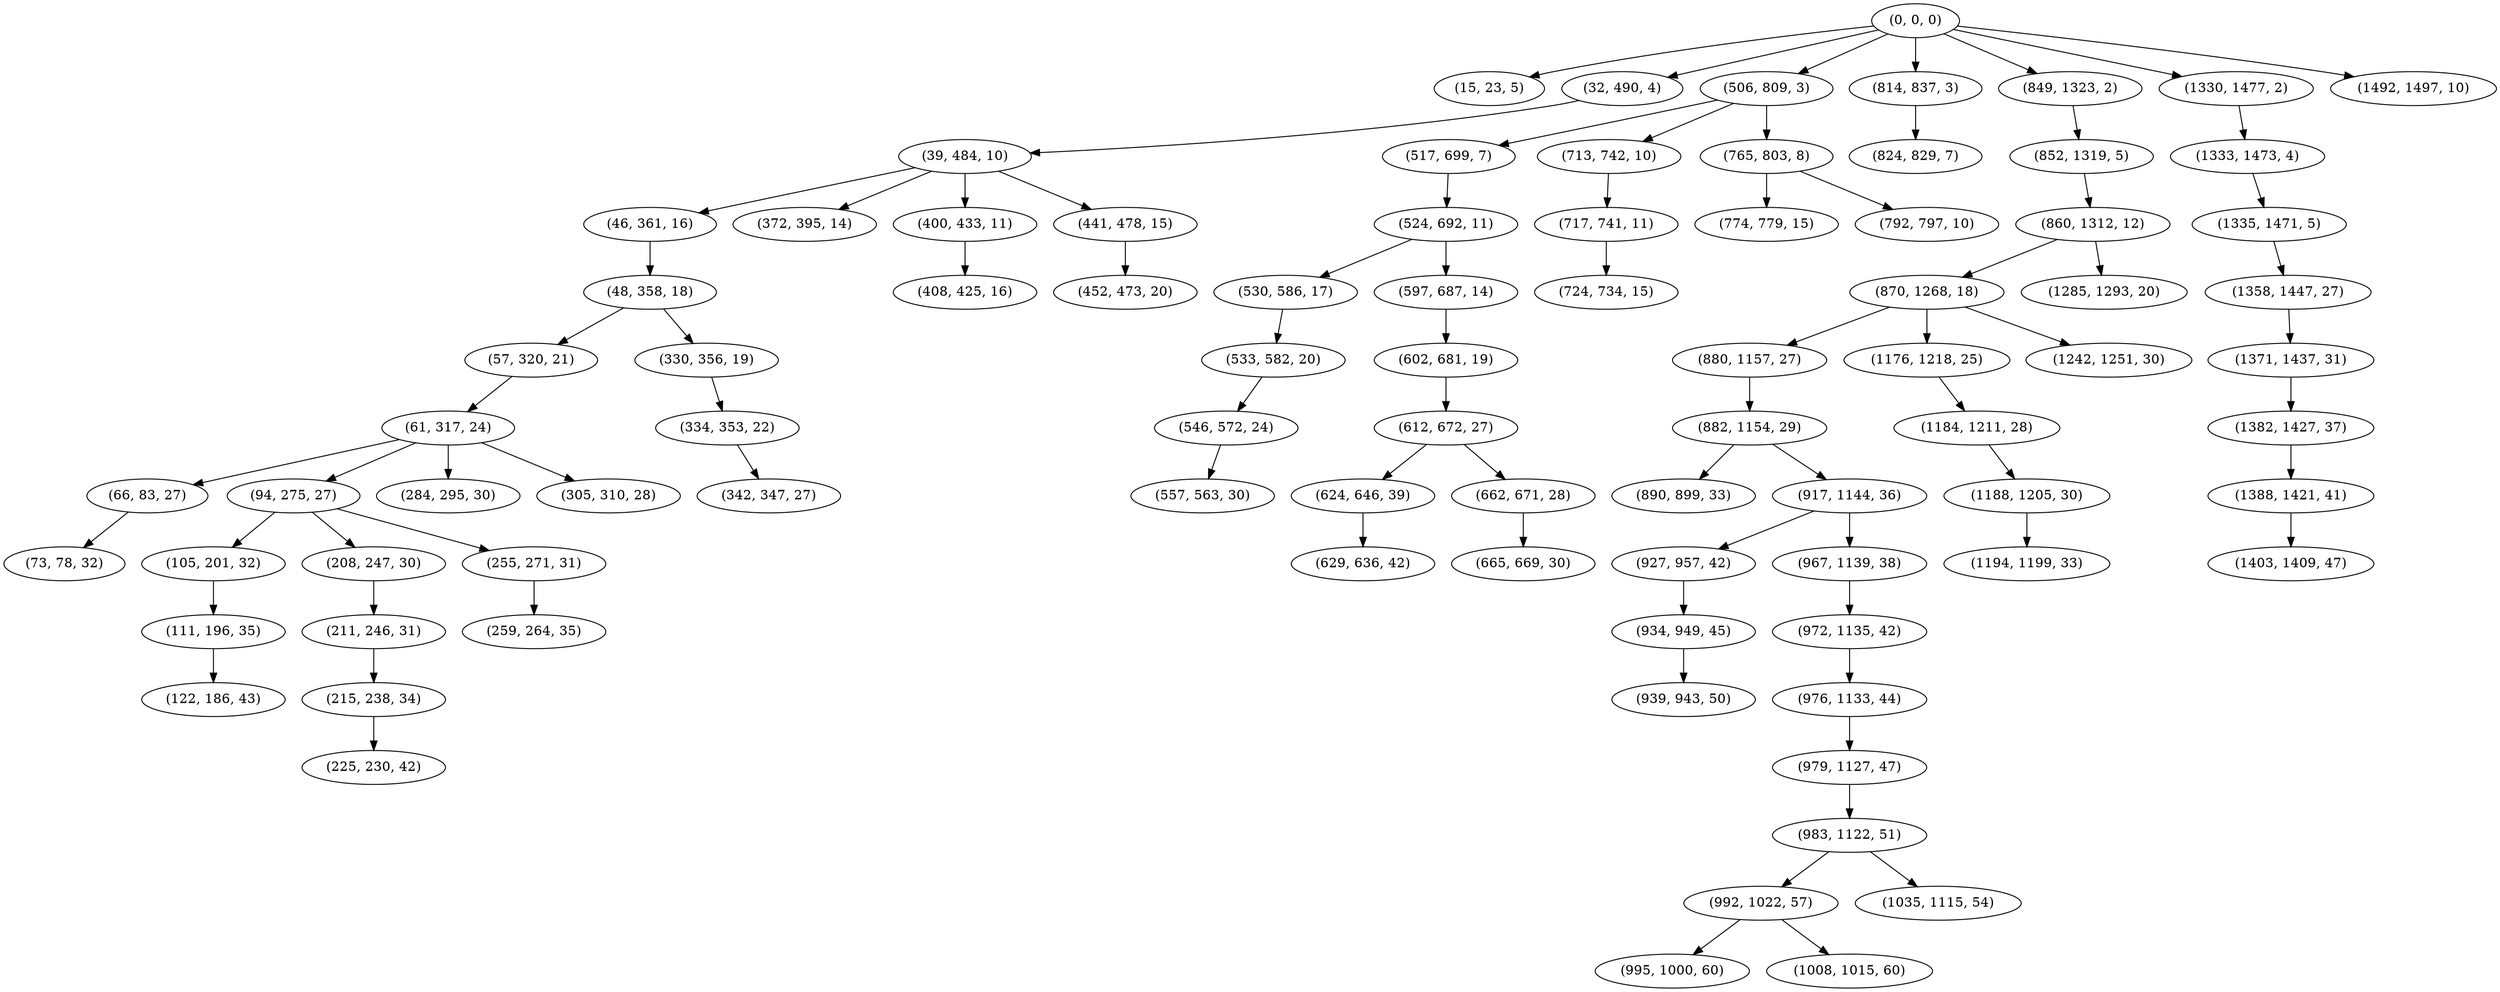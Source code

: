 digraph tree {
    "(0, 0, 0)";
    "(15, 23, 5)";
    "(32, 490, 4)";
    "(39, 484, 10)";
    "(46, 361, 16)";
    "(48, 358, 18)";
    "(57, 320, 21)";
    "(61, 317, 24)";
    "(66, 83, 27)";
    "(73, 78, 32)";
    "(94, 275, 27)";
    "(105, 201, 32)";
    "(111, 196, 35)";
    "(122, 186, 43)";
    "(208, 247, 30)";
    "(211, 246, 31)";
    "(215, 238, 34)";
    "(225, 230, 42)";
    "(255, 271, 31)";
    "(259, 264, 35)";
    "(284, 295, 30)";
    "(305, 310, 28)";
    "(330, 356, 19)";
    "(334, 353, 22)";
    "(342, 347, 27)";
    "(372, 395, 14)";
    "(400, 433, 11)";
    "(408, 425, 16)";
    "(441, 478, 15)";
    "(452, 473, 20)";
    "(506, 809, 3)";
    "(517, 699, 7)";
    "(524, 692, 11)";
    "(530, 586, 17)";
    "(533, 582, 20)";
    "(546, 572, 24)";
    "(557, 563, 30)";
    "(597, 687, 14)";
    "(602, 681, 19)";
    "(612, 672, 27)";
    "(624, 646, 39)";
    "(629, 636, 42)";
    "(662, 671, 28)";
    "(665, 669, 30)";
    "(713, 742, 10)";
    "(717, 741, 11)";
    "(724, 734, 15)";
    "(765, 803, 8)";
    "(774, 779, 15)";
    "(792, 797, 10)";
    "(814, 837, 3)";
    "(824, 829, 7)";
    "(849, 1323, 2)";
    "(852, 1319, 5)";
    "(860, 1312, 12)";
    "(870, 1268, 18)";
    "(880, 1157, 27)";
    "(882, 1154, 29)";
    "(890, 899, 33)";
    "(917, 1144, 36)";
    "(927, 957, 42)";
    "(934, 949, 45)";
    "(939, 943, 50)";
    "(967, 1139, 38)";
    "(972, 1135, 42)";
    "(976, 1133, 44)";
    "(979, 1127, 47)";
    "(983, 1122, 51)";
    "(992, 1022, 57)";
    "(995, 1000, 60)";
    "(1008, 1015, 60)";
    "(1035, 1115, 54)";
    "(1176, 1218, 25)";
    "(1184, 1211, 28)";
    "(1188, 1205, 30)";
    "(1194, 1199, 33)";
    "(1242, 1251, 30)";
    "(1285, 1293, 20)";
    "(1330, 1477, 2)";
    "(1333, 1473, 4)";
    "(1335, 1471, 5)";
    "(1358, 1447, 27)";
    "(1371, 1437, 31)";
    "(1382, 1427, 37)";
    "(1388, 1421, 41)";
    "(1403, 1409, 47)";
    "(1492, 1497, 10)";
    "(0, 0, 0)" -> "(15, 23, 5)";
    "(0, 0, 0)" -> "(32, 490, 4)";
    "(0, 0, 0)" -> "(506, 809, 3)";
    "(0, 0, 0)" -> "(814, 837, 3)";
    "(0, 0, 0)" -> "(849, 1323, 2)";
    "(0, 0, 0)" -> "(1330, 1477, 2)";
    "(0, 0, 0)" -> "(1492, 1497, 10)";
    "(32, 490, 4)" -> "(39, 484, 10)";
    "(39, 484, 10)" -> "(46, 361, 16)";
    "(39, 484, 10)" -> "(372, 395, 14)";
    "(39, 484, 10)" -> "(400, 433, 11)";
    "(39, 484, 10)" -> "(441, 478, 15)";
    "(46, 361, 16)" -> "(48, 358, 18)";
    "(48, 358, 18)" -> "(57, 320, 21)";
    "(48, 358, 18)" -> "(330, 356, 19)";
    "(57, 320, 21)" -> "(61, 317, 24)";
    "(61, 317, 24)" -> "(66, 83, 27)";
    "(61, 317, 24)" -> "(94, 275, 27)";
    "(61, 317, 24)" -> "(284, 295, 30)";
    "(61, 317, 24)" -> "(305, 310, 28)";
    "(66, 83, 27)" -> "(73, 78, 32)";
    "(94, 275, 27)" -> "(105, 201, 32)";
    "(94, 275, 27)" -> "(208, 247, 30)";
    "(94, 275, 27)" -> "(255, 271, 31)";
    "(105, 201, 32)" -> "(111, 196, 35)";
    "(111, 196, 35)" -> "(122, 186, 43)";
    "(208, 247, 30)" -> "(211, 246, 31)";
    "(211, 246, 31)" -> "(215, 238, 34)";
    "(215, 238, 34)" -> "(225, 230, 42)";
    "(255, 271, 31)" -> "(259, 264, 35)";
    "(330, 356, 19)" -> "(334, 353, 22)";
    "(334, 353, 22)" -> "(342, 347, 27)";
    "(400, 433, 11)" -> "(408, 425, 16)";
    "(441, 478, 15)" -> "(452, 473, 20)";
    "(506, 809, 3)" -> "(517, 699, 7)";
    "(506, 809, 3)" -> "(713, 742, 10)";
    "(506, 809, 3)" -> "(765, 803, 8)";
    "(517, 699, 7)" -> "(524, 692, 11)";
    "(524, 692, 11)" -> "(530, 586, 17)";
    "(524, 692, 11)" -> "(597, 687, 14)";
    "(530, 586, 17)" -> "(533, 582, 20)";
    "(533, 582, 20)" -> "(546, 572, 24)";
    "(546, 572, 24)" -> "(557, 563, 30)";
    "(597, 687, 14)" -> "(602, 681, 19)";
    "(602, 681, 19)" -> "(612, 672, 27)";
    "(612, 672, 27)" -> "(624, 646, 39)";
    "(612, 672, 27)" -> "(662, 671, 28)";
    "(624, 646, 39)" -> "(629, 636, 42)";
    "(662, 671, 28)" -> "(665, 669, 30)";
    "(713, 742, 10)" -> "(717, 741, 11)";
    "(717, 741, 11)" -> "(724, 734, 15)";
    "(765, 803, 8)" -> "(774, 779, 15)";
    "(765, 803, 8)" -> "(792, 797, 10)";
    "(814, 837, 3)" -> "(824, 829, 7)";
    "(849, 1323, 2)" -> "(852, 1319, 5)";
    "(852, 1319, 5)" -> "(860, 1312, 12)";
    "(860, 1312, 12)" -> "(870, 1268, 18)";
    "(860, 1312, 12)" -> "(1285, 1293, 20)";
    "(870, 1268, 18)" -> "(880, 1157, 27)";
    "(870, 1268, 18)" -> "(1176, 1218, 25)";
    "(870, 1268, 18)" -> "(1242, 1251, 30)";
    "(880, 1157, 27)" -> "(882, 1154, 29)";
    "(882, 1154, 29)" -> "(890, 899, 33)";
    "(882, 1154, 29)" -> "(917, 1144, 36)";
    "(917, 1144, 36)" -> "(927, 957, 42)";
    "(917, 1144, 36)" -> "(967, 1139, 38)";
    "(927, 957, 42)" -> "(934, 949, 45)";
    "(934, 949, 45)" -> "(939, 943, 50)";
    "(967, 1139, 38)" -> "(972, 1135, 42)";
    "(972, 1135, 42)" -> "(976, 1133, 44)";
    "(976, 1133, 44)" -> "(979, 1127, 47)";
    "(979, 1127, 47)" -> "(983, 1122, 51)";
    "(983, 1122, 51)" -> "(992, 1022, 57)";
    "(983, 1122, 51)" -> "(1035, 1115, 54)";
    "(992, 1022, 57)" -> "(995, 1000, 60)";
    "(992, 1022, 57)" -> "(1008, 1015, 60)";
    "(1176, 1218, 25)" -> "(1184, 1211, 28)";
    "(1184, 1211, 28)" -> "(1188, 1205, 30)";
    "(1188, 1205, 30)" -> "(1194, 1199, 33)";
    "(1330, 1477, 2)" -> "(1333, 1473, 4)";
    "(1333, 1473, 4)" -> "(1335, 1471, 5)";
    "(1335, 1471, 5)" -> "(1358, 1447, 27)";
    "(1358, 1447, 27)" -> "(1371, 1437, 31)";
    "(1371, 1437, 31)" -> "(1382, 1427, 37)";
    "(1382, 1427, 37)" -> "(1388, 1421, 41)";
    "(1388, 1421, 41)" -> "(1403, 1409, 47)";
}
